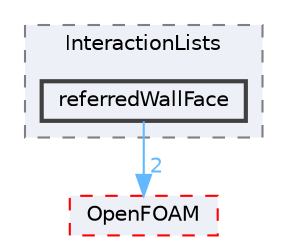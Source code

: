 digraph "src/lagrangian/basic/InteractionLists/referredWallFace"
{
 // LATEX_PDF_SIZE
  bgcolor="transparent";
  edge [fontname=Helvetica,fontsize=10,labelfontname=Helvetica,labelfontsize=10];
  node [fontname=Helvetica,fontsize=10,shape=box,height=0.2,width=0.4];
  compound=true
  subgraph clusterdir_72fdcbabf14eb64991dd5131860e7dc2 {
    graph [ bgcolor="#edf0f7", pencolor="grey50", label="InteractionLists", fontname=Helvetica,fontsize=10 style="filled,dashed", URL="dir_72fdcbabf14eb64991dd5131860e7dc2.html",tooltip=""]
  dir_569e4919c5ed9a0e1401e5c318fb6565 [label="referredWallFace", fillcolor="#edf0f7", color="grey25", style="filled,bold", URL="dir_569e4919c5ed9a0e1401e5c318fb6565.html",tooltip=""];
  }
  dir_c5473ff19b20e6ec4dfe5c310b3778a8 [label="OpenFOAM", fillcolor="#edf0f7", color="red", style="filled,dashed", URL="dir_c5473ff19b20e6ec4dfe5c310b3778a8.html",tooltip=""];
  dir_569e4919c5ed9a0e1401e5c318fb6565->dir_c5473ff19b20e6ec4dfe5c310b3778a8 [headlabel="2", labeldistance=1.5 headhref="dir_003269_002695.html" href="dir_003269_002695.html" color="steelblue1" fontcolor="steelblue1"];
}
